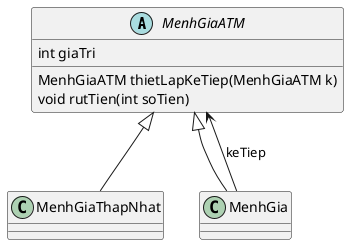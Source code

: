 @startuml
'https://plantuml.com/sequence-diagram

abstract class MenhGiaATM{
    int giaTri
    MenhGiaATM thietLapKeTiep(MenhGiaATM k)
    void rutTien(int soTien)
}

class MenhGiaThapNhat
class MenhGia
MenhGiaATM <|-- MenhGiaThapNhat
MenhGiaATM <|-- MenhGia
MenhGia --> MenhGiaATM: keTiep
@enduml